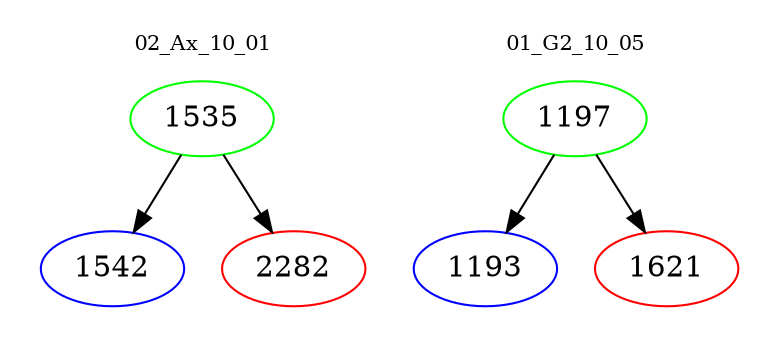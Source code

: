 digraph{
subgraph cluster_0 {
color = white
label = "02_Ax_10_01";
fontsize=10;
T0_1535 [label="1535", color="green"]
T0_1535 -> T0_1542 [color="black"]
T0_1542 [label="1542", color="blue"]
T0_1535 -> T0_2282 [color="black"]
T0_2282 [label="2282", color="red"]
}
subgraph cluster_1 {
color = white
label = "01_G2_10_05";
fontsize=10;
T1_1197 [label="1197", color="green"]
T1_1197 -> T1_1193 [color="black"]
T1_1193 [label="1193", color="blue"]
T1_1197 -> T1_1621 [color="black"]
T1_1621 [label="1621", color="red"]
}
}
